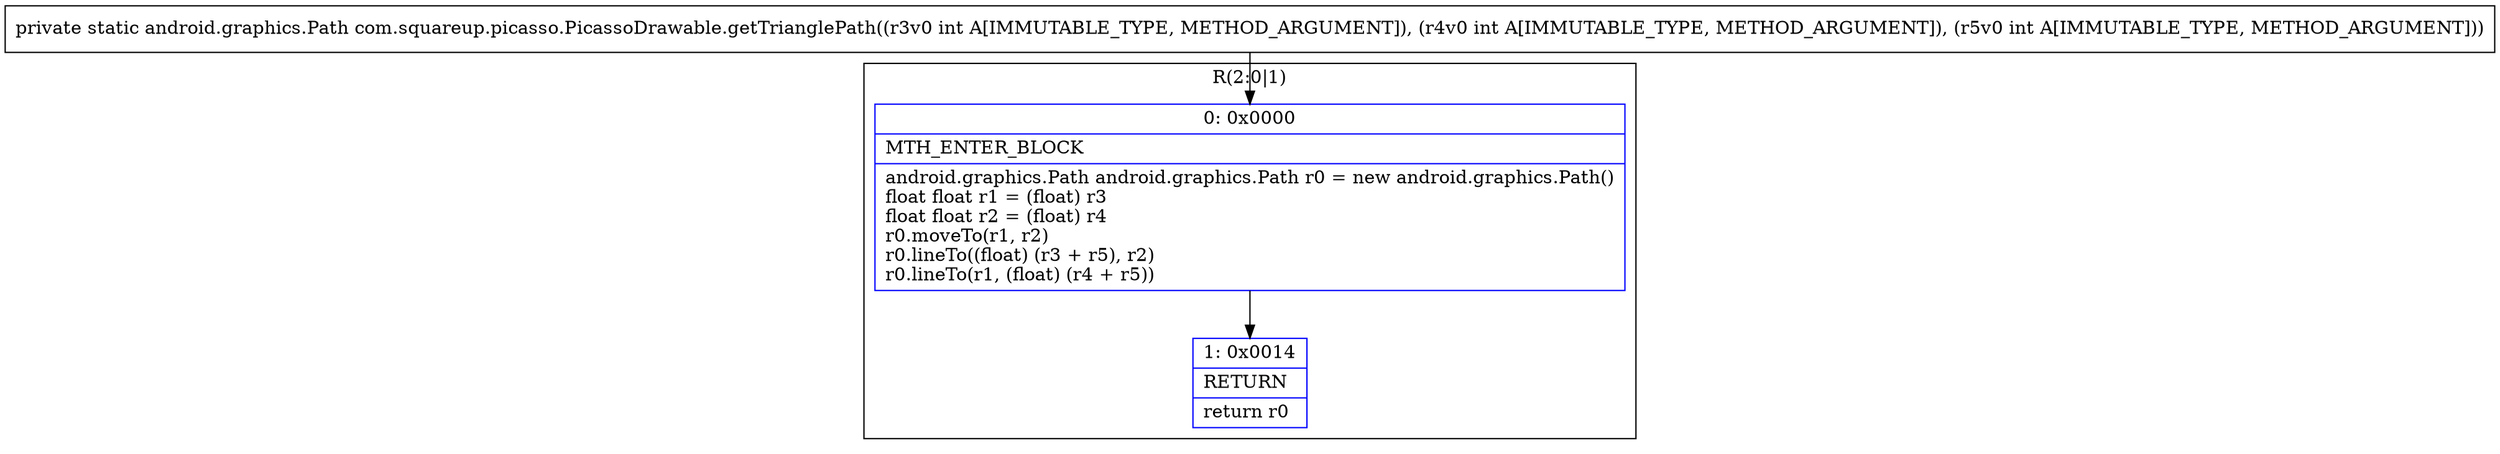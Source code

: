 digraph "CFG forcom.squareup.picasso.PicassoDrawable.getTrianglePath(III)Landroid\/graphics\/Path;" {
subgraph cluster_Region_268658158 {
label = "R(2:0|1)";
node [shape=record,color=blue];
Node_0 [shape=record,label="{0\:\ 0x0000|MTH_ENTER_BLOCK\l|android.graphics.Path android.graphics.Path r0 = new android.graphics.Path()\lfloat float r1 = (float) r3\lfloat float r2 = (float) r4\lr0.moveTo(r1, r2)\lr0.lineTo((float) (r3 + r5), r2)\lr0.lineTo(r1, (float) (r4 + r5))\l}"];
Node_1 [shape=record,label="{1\:\ 0x0014|RETURN\l|return r0\l}"];
}
MethodNode[shape=record,label="{private static android.graphics.Path com.squareup.picasso.PicassoDrawable.getTrianglePath((r3v0 int A[IMMUTABLE_TYPE, METHOD_ARGUMENT]), (r4v0 int A[IMMUTABLE_TYPE, METHOD_ARGUMENT]), (r5v0 int A[IMMUTABLE_TYPE, METHOD_ARGUMENT])) }"];
MethodNode -> Node_0;
Node_0 -> Node_1;
}

